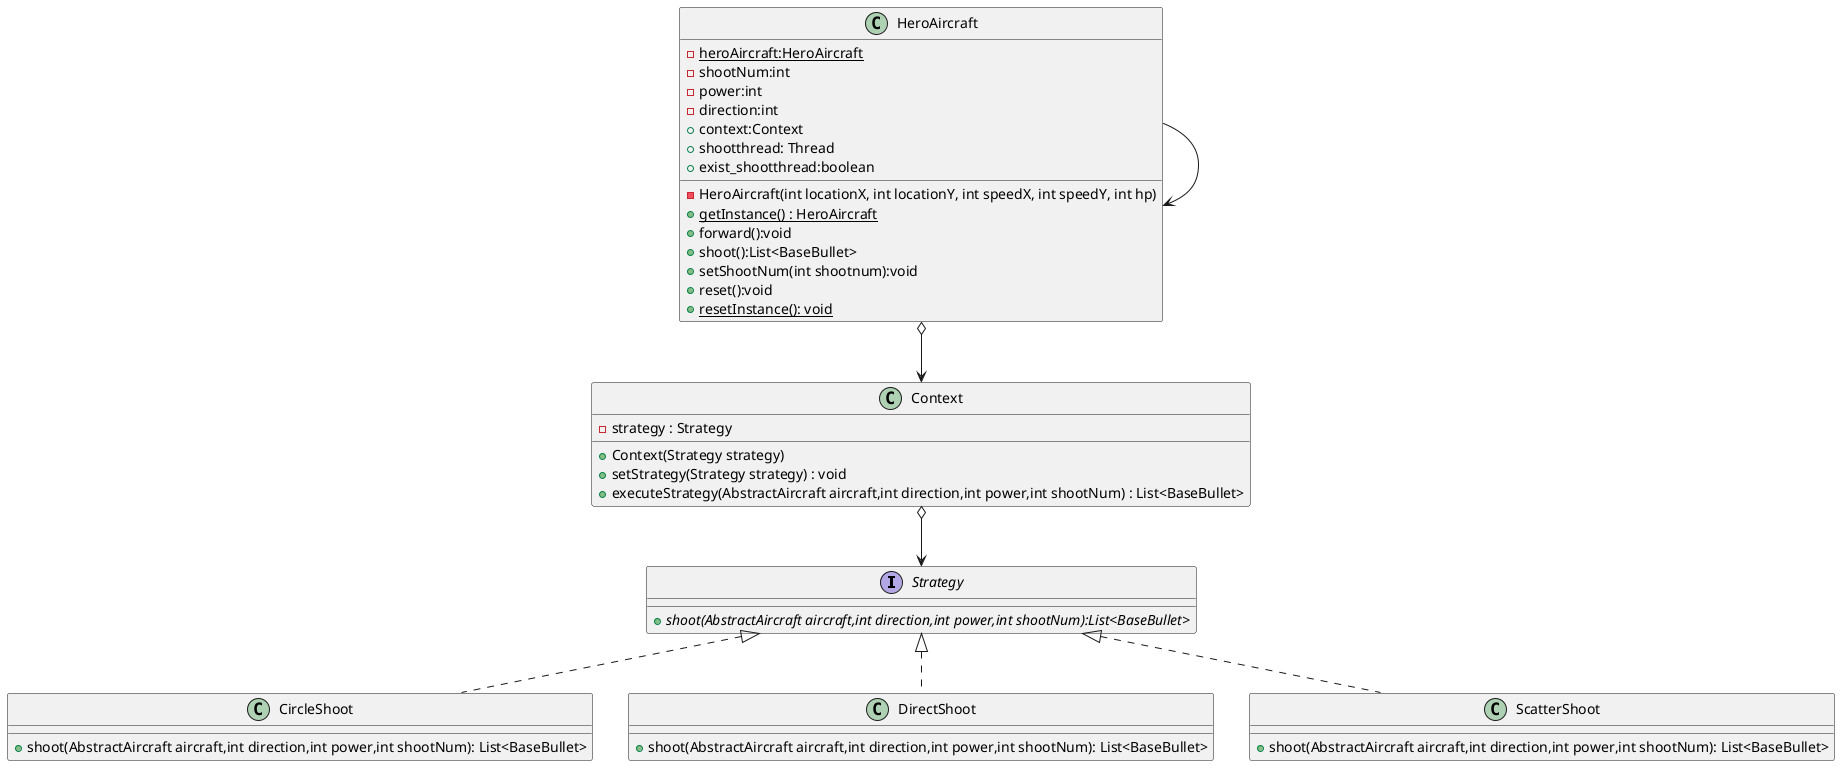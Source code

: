 @startuml


interface Strategy{
    + {abstract} shoot(AbstractAircraft aircraft,int direction,int power,int shootNum):List<BaseBullet>
}

class CircleShoot{
    + shoot(AbstractAircraft aircraft,int direction,int power,int shootNum): List<BaseBullet>
}

class DirectShoot{
    + shoot(AbstractAircraft aircraft,int direction,int power,int shootNum): List<BaseBullet>
}

class ScatterShoot{
    + shoot(AbstractAircraft aircraft,int direction,int power,int shootNum): List<BaseBullet>
}

Strategy <|.. DirectShoot
Strategy <|.. CircleShoot
Strategy <|.. ScatterShoot

class Context{
    - strategy : Strategy
    + Context(Strategy strategy)
    + setStrategy(Strategy strategy) : void
    + executeStrategy(AbstractAircraft aircraft,int direction,int power,int shootNum) : List<BaseBullet> 
}

Context o--> Strategy

class HeroAircraft {
    -{static} heroAircraft:HeroAircraft
    - shootNum:int
    - power:int
    - direction:int
    + context:Context
    + shootthread: Thread
    + exist_shootthread:boolean

    - HeroAircraft(int locationX, int locationY, int speedX, int speedY, int hp)
    + {static} getInstance() : HeroAircraft
    + forward():void
    + shoot():List<BaseBullet>
    + setShootNum(int shootnum):void
    + reset():void
    +{static} resetInstance(): void
}

HeroAircraft o-->Context
HeroAircraft -->HeroAircraft
@enduml